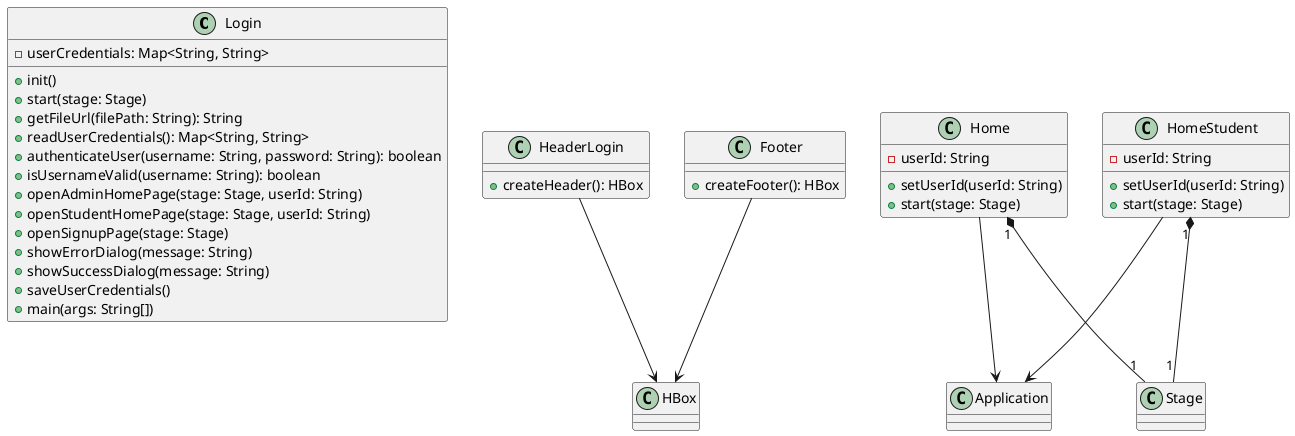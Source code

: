 @startuml

class Login {
  - userCredentials: Map<String, String>
  + init()
  + start(stage: Stage)
  + getFileUrl(filePath: String): String
  + readUserCredentials(): Map<String, String>
  + authenticateUser(username: String, password: String): boolean
  + isUsernameValid(username: String): boolean
  + openAdminHomePage(stage: Stage, userId: String)
  + openStudentHomePage(stage: Stage, userId: String)
  + openSignupPage(stage: Stage)
  + showErrorDialog(message: String)
  + showSuccessDialog(message: String)
  + saveUserCredentials()
  + main(args: String[])
}

class HeaderLogin {
  + createHeader(): HBox
}

class Footer {
  + createFooter(): HBox
}

class Home {
  - userId: String
  + setUserId(userId: String)
  + start(stage: Stage)
}

class HomeStudent {
  - userId: String
  + setUserId(userId: String)
  + start(stage: Stage)
}

Home --> Application
Home "1" *-- "1" Stage

HomeStudent --> Application
HomeStudent "1" *-- "1" Stage

HeaderLogin --> HBox
Footer --> HBox

@enduml

